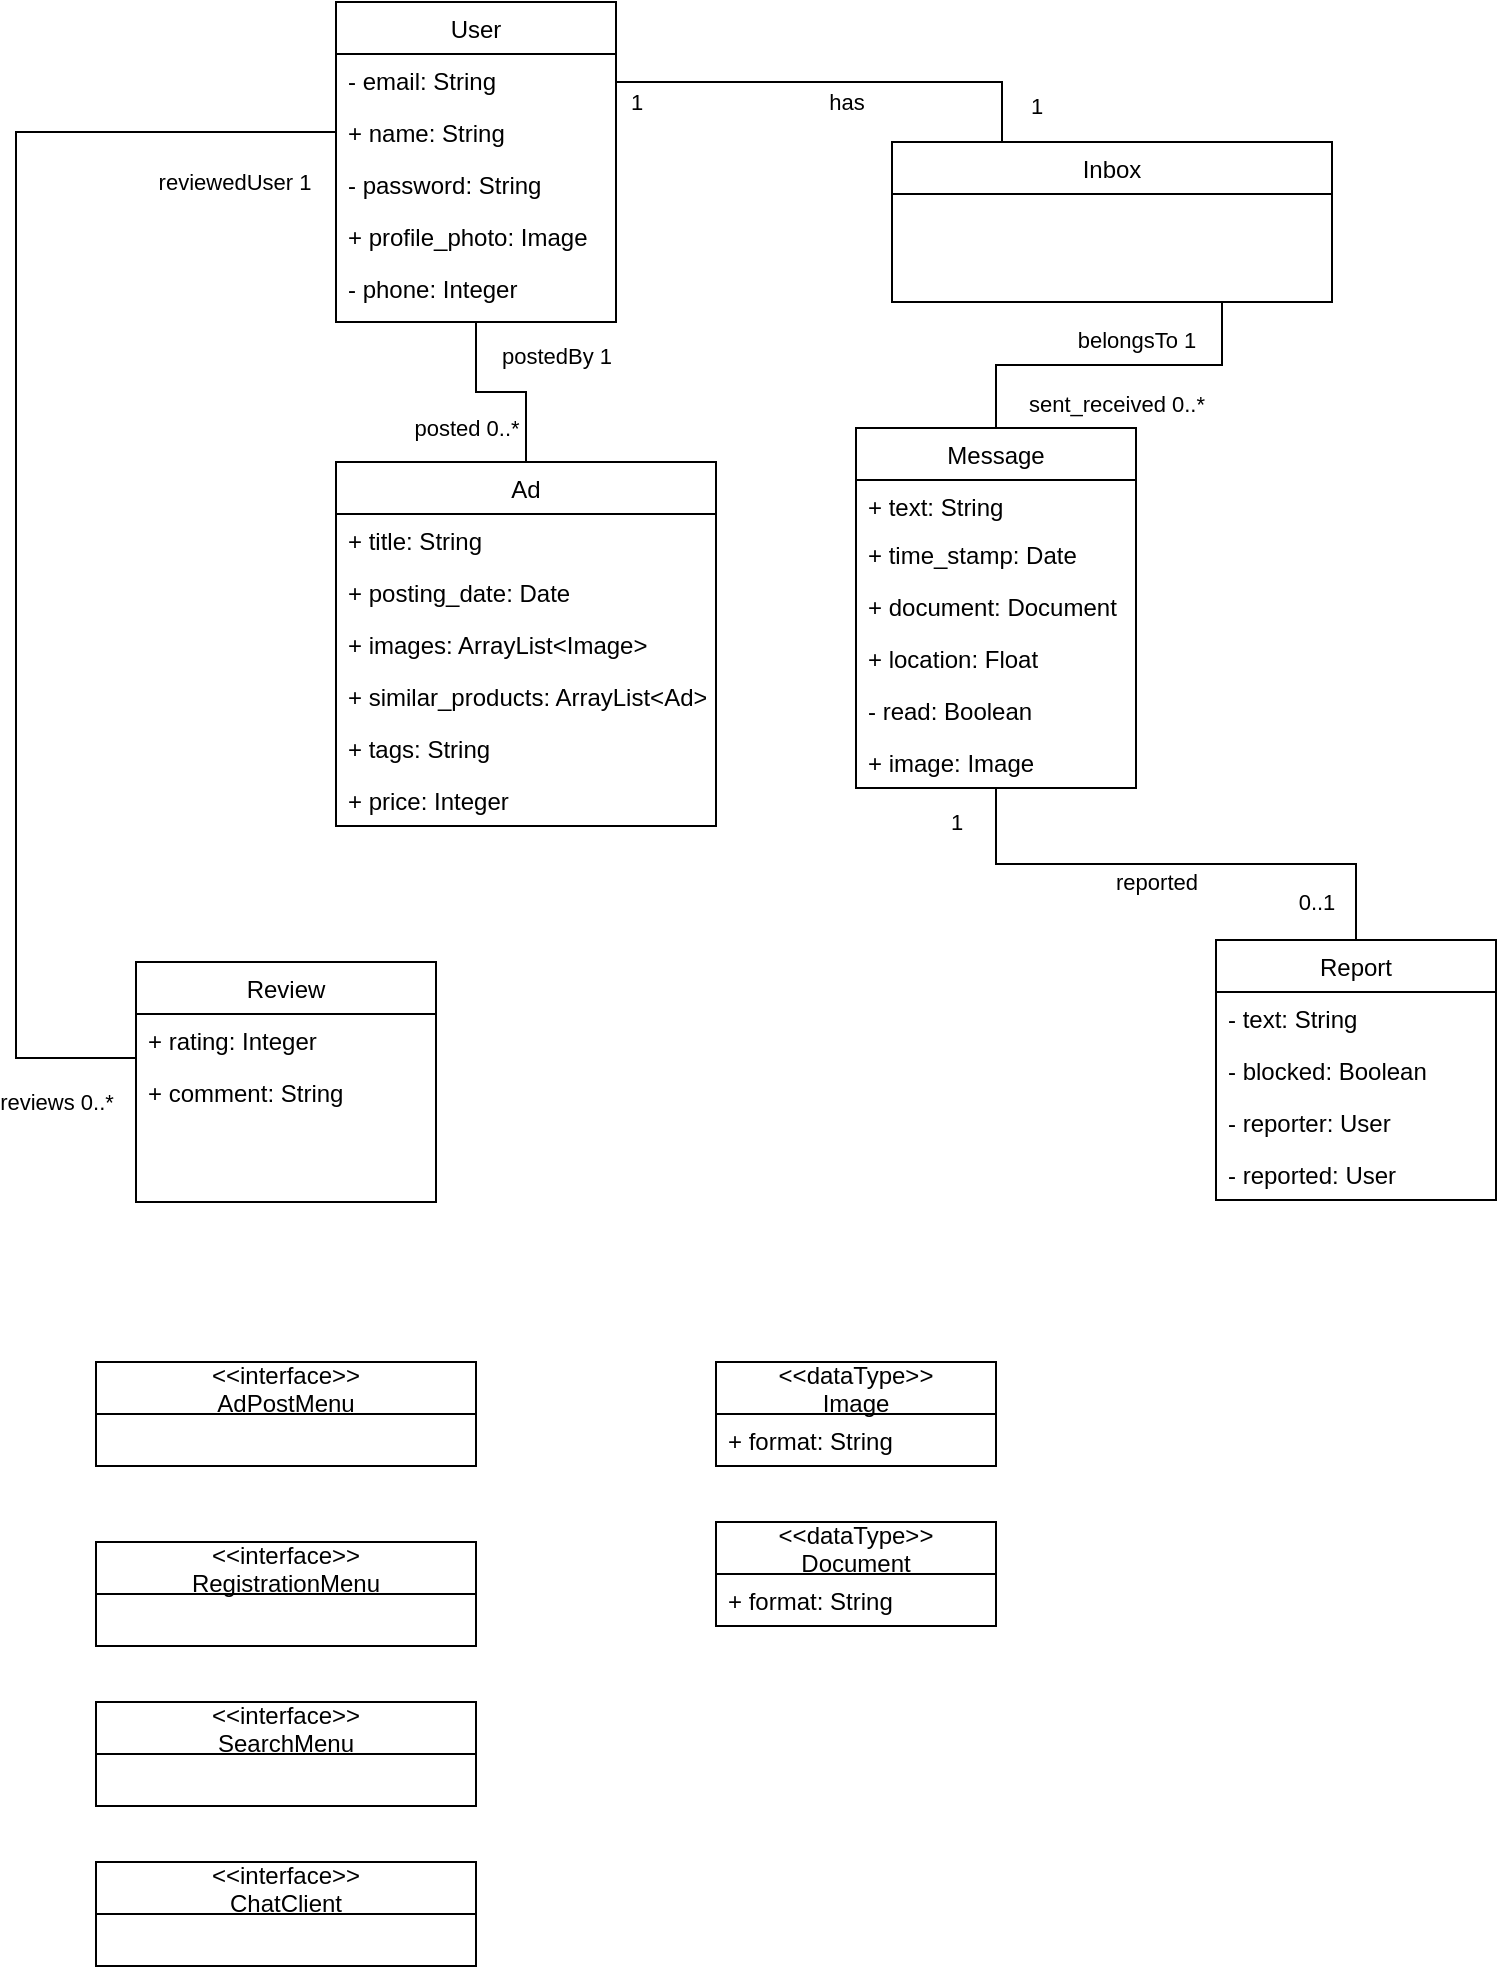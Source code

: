 <mxfile version="14.3.1" type="github">
  <diagram id="C5RBs43oDa-KdzZeNtuy" name="Page-1">
    <mxGraphModel dx="3186" dy="1138" grid="1" gridSize="10" guides="1" tooltips="1" connect="1" arrows="1" fold="1" page="1" pageScale="1" pageWidth="827" pageHeight="1169" math="0" shadow="0">
      <root>
        <mxCell id="WIyWlLk6GJQsqaUBKTNV-0" />
        <mxCell id="WIyWlLk6GJQsqaUBKTNV-1" parent="WIyWlLk6GJQsqaUBKTNV-0" />
        <mxCell id="zkfFHV4jXpPFQw0GAbJ--17" value="Inbox" style="swimlane;fontStyle=0;align=center;verticalAlign=top;childLayout=stackLayout;horizontal=1;startSize=26;horizontalStack=0;resizeParent=1;resizeLast=0;collapsible=1;marginBottom=0;rounded=0;shadow=0;strokeWidth=1;" parent="WIyWlLk6GJQsqaUBKTNV-1" vertex="1">
          <mxGeometry x="508" y="120" width="220" height="80" as="geometry">
            <mxRectangle x="550" y="140" width="160" height="26" as="alternateBounds" />
          </mxGeometry>
        </mxCell>
        <mxCell id="jOKS-pddIqo-Pm2sYot_-8" value="Review" style="swimlane;fontStyle=0;align=center;verticalAlign=top;childLayout=stackLayout;horizontal=1;startSize=26;horizontalStack=0;resizeParent=1;resizeLast=0;collapsible=1;marginBottom=0;rounded=0;shadow=0;strokeWidth=1;" vertex="1" parent="WIyWlLk6GJQsqaUBKTNV-1">
          <mxGeometry x="130" y="530" width="150" height="120" as="geometry">
            <mxRectangle x="340" y="380" width="170" height="26" as="alternateBounds" />
          </mxGeometry>
        </mxCell>
        <mxCell id="jOKS-pddIqo-Pm2sYot_-64" value="+ rating: Integer" style="text;strokeColor=none;fillColor=none;align=left;verticalAlign=top;spacingLeft=4;spacingRight=4;overflow=hidden;rotatable=0;points=[[0,0.5],[1,0.5]];portConstraint=eastwest;" vertex="1" parent="jOKS-pddIqo-Pm2sYot_-8">
          <mxGeometry y="26" width="150" height="26" as="geometry" />
        </mxCell>
        <mxCell id="jOKS-pddIqo-Pm2sYot_-65" value="+ comment: String" style="text;strokeColor=none;fillColor=none;align=left;verticalAlign=top;spacingLeft=4;spacingRight=4;overflow=hidden;rotatable=0;points=[[0,0.5],[1,0.5]];portConstraint=eastwest;" vertex="1" parent="jOKS-pddIqo-Pm2sYot_-8">
          <mxGeometry y="52" width="150" height="26" as="geometry" />
        </mxCell>
        <mxCell id="jOKS-pddIqo-Pm2sYot_-12" style="edgeStyle=orthogonalEdgeStyle;rounded=0;orthogonalLoop=1;jettySize=auto;html=1;exitX=0.25;exitY=0;exitDx=0;exitDy=0;entryX=1;entryY=0.5;entryDx=0;entryDy=0;endArrow=none;endFill=0;" edge="1" parent="WIyWlLk6GJQsqaUBKTNV-1" source="zkfFHV4jXpPFQw0GAbJ--17" target="jOKS-pddIqo-Pm2sYot_-49">
          <mxGeometry relative="1" as="geometry">
            <mxPoint x="508" y="159" as="sourcePoint" />
            <mxPoint x="380" y="154.5" as="targetPoint" />
            <Array as="points">
              <mxPoint x="563" y="90" />
              <mxPoint x="370" y="90" />
            </Array>
          </mxGeometry>
        </mxCell>
        <mxCell id="jOKS-pddIqo-Pm2sYot_-60" value="&lt;div&gt;1&lt;/div&gt;" style="edgeLabel;html=1;align=center;verticalAlign=middle;resizable=0;points=[];" vertex="1" connectable="0" parent="jOKS-pddIqo-Pm2sYot_-12">
          <mxGeometry x="0.603" relative="1" as="geometry">
            <mxPoint x="186" y="12" as="offset" />
          </mxGeometry>
        </mxCell>
        <mxCell id="jOKS-pddIqo-Pm2sYot_-108" value="1" style="edgeLabel;html=1;align=center;verticalAlign=middle;resizable=0;points=[];" vertex="1" connectable="0" parent="jOKS-pddIqo-Pm2sYot_-12">
          <mxGeometry x="0.669" y="1" relative="1" as="geometry">
            <mxPoint x="-6" y="9" as="offset" />
          </mxGeometry>
        </mxCell>
        <mxCell id="jOKS-pddIqo-Pm2sYot_-109" value="has" style="edgeLabel;html=1;align=center;verticalAlign=middle;resizable=0;points=[];" vertex="1" connectable="0" parent="jOKS-pddIqo-Pm2sYot_-12">
          <mxGeometry x="-0.129" y="2" relative="1" as="geometry">
            <mxPoint y="8" as="offset" />
          </mxGeometry>
        </mxCell>
        <mxCell id="jOKS-pddIqo-Pm2sYot_-67" style="edgeStyle=orthogonalEdgeStyle;rounded=0;orthogonalLoop=1;jettySize=auto;html=1;exitX=0.5;exitY=0;exitDx=0;exitDy=0;entryX=0.5;entryY=1;entryDx=0;entryDy=0;endArrow=none;endFill=0;" edge="1" parent="WIyWlLk6GJQsqaUBKTNV-1" source="jOKS-pddIqo-Pm2sYot_-14" target="jOKS-pddIqo-Pm2sYot_-47">
          <mxGeometry relative="1" as="geometry" />
        </mxCell>
        <mxCell id="jOKS-pddIqo-Pm2sYot_-68" value="postedBy 1" style="edgeLabel;html=1;align=center;verticalAlign=middle;resizable=0;points=[];" vertex="1" connectable="0" parent="jOKS-pddIqo-Pm2sYot_-67">
          <mxGeometry x="0.657" y="-2" relative="1" as="geometry">
            <mxPoint x="38" as="offset" />
          </mxGeometry>
        </mxCell>
        <mxCell id="jOKS-pddIqo-Pm2sYot_-69" value="posted 0..*" style="edgeLabel;html=1;align=center;verticalAlign=middle;resizable=0;points=[];" vertex="1" connectable="0" parent="jOKS-pddIqo-Pm2sYot_-67">
          <mxGeometry x="-0.629" y="-1" relative="1" as="geometry">
            <mxPoint x="-31" as="offset" />
          </mxGeometry>
        </mxCell>
        <mxCell id="jOKS-pddIqo-Pm2sYot_-14" value="Ad" style="swimlane;fontStyle=0;childLayout=stackLayout;horizontal=1;startSize=26;fillColor=none;horizontalStack=0;resizeParent=1;resizeParentMax=0;resizeLast=0;collapsible=1;marginBottom=0;" vertex="1" parent="WIyWlLk6GJQsqaUBKTNV-1">
          <mxGeometry x="230" y="280" width="190" height="182" as="geometry" />
        </mxCell>
        <mxCell id="jOKS-pddIqo-Pm2sYot_-30" value="+ title: String" style="text;strokeColor=none;fillColor=none;align=left;verticalAlign=top;spacingLeft=4;spacingRight=4;overflow=hidden;rotatable=0;points=[[0,0.5],[1,0.5]];portConstraint=eastwest;" vertex="1" parent="jOKS-pddIqo-Pm2sYot_-14">
          <mxGeometry y="26" width="190" height="26" as="geometry" />
        </mxCell>
        <mxCell id="jOKS-pddIqo-Pm2sYot_-15" value="+ posting_date: Date" style="text;strokeColor=none;fillColor=none;align=left;verticalAlign=top;spacingLeft=4;spacingRight=4;overflow=hidden;rotatable=0;points=[[0,0.5],[1,0.5]];portConstraint=eastwest;" vertex="1" parent="jOKS-pddIqo-Pm2sYot_-14">
          <mxGeometry y="52" width="190" height="26" as="geometry" />
        </mxCell>
        <mxCell id="jOKS-pddIqo-Pm2sYot_-16" value="+ images: ArrayList&lt;Image&gt;" style="text;strokeColor=none;fillColor=none;align=left;verticalAlign=top;spacingLeft=4;spacingRight=4;overflow=hidden;rotatable=0;points=[[0,0.5],[1,0.5]];portConstraint=eastwest;" vertex="1" parent="jOKS-pddIqo-Pm2sYot_-14">
          <mxGeometry y="78" width="190" height="26" as="geometry" />
        </mxCell>
        <mxCell id="jOKS-pddIqo-Pm2sYot_-53" value="+ similar_products: ArrayList&lt;Ad&gt;" style="text;strokeColor=none;fillColor=none;align=left;verticalAlign=top;spacingLeft=4;spacingRight=4;overflow=hidden;rotatable=0;points=[[0,0.5],[1,0.5]];portConstraint=eastwest;" vertex="1" parent="jOKS-pddIqo-Pm2sYot_-14">
          <mxGeometry y="104" width="190" height="26" as="geometry" />
        </mxCell>
        <mxCell id="jOKS-pddIqo-Pm2sYot_-29" value="+ tags: String" style="text;strokeColor=none;fillColor=none;align=left;verticalAlign=top;spacingLeft=4;spacingRight=4;overflow=hidden;rotatable=0;points=[[0,0.5],[1,0.5]];portConstraint=eastwest;" vertex="1" parent="jOKS-pddIqo-Pm2sYot_-14">
          <mxGeometry y="130" width="190" height="26" as="geometry" />
        </mxCell>
        <mxCell id="jOKS-pddIqo-Pm2sYot_-17" value="+ price: Integer" style="text;strokeColor=none;fillColor=none;align=left;verticalAlign=top;spacingLeft=4;spacingRight=4;overflow=hidden;rotatable=0;points=[[0,0.5],[1,0.5]];portConstraint=eastwest;" vertex="1" parent="jOKS-pddIqo-Pm2sYot_-14">
          <mxGeometry y="156" width="190" height="26" as="geometry" />
        </mxCell>
        <mxCell id="jOKS-pddIqo-Pm2sYot_-57" style="edgeStyle=orthogonalEdgeStyle;rounded=0;orthogonalLoop=1;jettySize=auto;html=1;exitX=0.5;exitY=0;exitDx=0;exitDy=0;entryX=0.75;entryY=1;entryDx=0;entryDy=0;endArrow=none;endFill=0;" edge="1" parent="WIyWlLk6GJQsqaUBKTNV-1" source="jOKS-pddIqo-Pm2sYot_-23" target="zkfFHV4jXpPFQw0GAbJ--17">
          <mxGeometry relative="1" as="geometry" />
        </mxCell>
        <mxCell id="jOKS-pddIqo-Pm2sYot_-58" value="belongsTo 1" style="edgeLabel;html=1;align=center;verticalAlign=middle;resizable=0;points=[];" vertex="1" connectable="0" parent="jOKS-pddIqo-Pm2sYot_-57">
          <mxGeometry x="0.791" y="-2" relative="1" as="geometry">
            <mxPoint x="-45" as="offset" />
          </mxGeometry>
        </mxCell>
        <mxCell id="jOKS-pddIqo-Pm2sYot_-59" value="sent_received 0..*" style="edgeLabel;html=1;align=center;verticalAlign=middle;resizable=0;points=[];" vertex="1" connectable="0" parent="jOKS-pddIqo-Pm2sYot_-57">
          <mxGeometry x="-0.788" y="-2" relative="1" as="geometry">
            <mxPoint x="58" y="6" as="offset" />
          </mxGeometry>
        </mxCell>
        <mxCell id="jOKS-pddIqo-Pm2sYot_-23" value="Message" style="swimlane;fontStyle=0;childLayout=stackLayout;horizontal=1;startSize=26;fillColor=none;horizontalStack=0;resizeParent=1;resizeParentMax=0;resizeLast=0;collapsible=1;marginBottom=0;" vertex="1" parent="WIyWlLk6GJQsqaUBKTNV-1">
          <mxGeometry x="490" y="263" width="140" height="180" as="geometry" />
        </mxCell>
        <mxCell id="jOKS-pddIqo-Pm2sYot_-24" value="+ text: String" style="text;strokeColor=none;fillColor=none;align=left;verticalAlign=top;spacingLeft=4;spacingRight=4;overflow=hidden;rotatable=0;points=[[0,0.5],[1,0.5]];portConstraint=eastwest;" vertex="1" parent="jOKS-pddIqo-Pm2sYot_-23">
          <mxGeometry y="26" width="140" height="24" as="geometry" />
        </mxCell>
        <mxCell id="jOKS-pddIqo-Pm2sYot_-25" value="+ time_stamp: Date" style="text;strokeColor=none;fillColor=none;align=left;verticalAlign=top;spacingLeft=4;spacingRight=4;overflow=hidden;rotatable=0;points=[[0,0.5],[1,0.5]];portConstraint=eastwest;" vertex="1" parent="jOKS-pddIqo-Pm2sYot_-23">
          <mxGeometry y="50" width="140" height="26" as="geometry" />
        </mxCell>
        <mxCell id="jOKS-pddIqo-Pm2sYot_-54" value="+ document: Document" style="text;strokeColor=none;fillColor=none;align=left;verticalAlign=top;spacingLeft=4;spacingRight=4;overflow=hidden;rotatable=0;points=[[0,0.5],[1,0.5]];portConstraint=eastwest;" vertex="1" parent="jOKS-pddIqo-Pm2sYot_-23">
          <mxGeometry y="76" width="140" height="26" as="geometry" />
        </mxCell>
        <mxCell id="jOKS-pddIqo-Pm2sYot_-33" value="+ location: Float" style="text;strokeColor=none;fillColor=none;align=left;verticalAlign=top;spacingLeft=4;spacingRight=4;overflow=hidden;rotatable=0;points=[[0,0.5],[1,0.5]];portConstraint=eastwest;" vertex="1" parent="jOKS-pddIqo-Pm2sYot_-23">
          <mxGeometry y="102" width="140" height="26" as="geometry" />
        </mxCell>
        <mxCell id="jOKS-pddIqo-Pm2sYot_-32" value="- read: Boolean" style="text;strokeColor=none;fillColor=none;align=left;verticalAlign=top;spacingLeft=4;spacingRight=4;overflow=hidden;rotatable=0;points=[[0,0.5],[1,0.5]];portConstraint=eastwest;" vertex="1" parent="jOKS-pddIqo-Pm2sYot_-23">
          <mxGeometry y="128" width="140" height="26" as="geometry" />
        </mxCell>
        <mxCell id="jOKS-pddIqo-Pm2sYot_-56" value="+ image: Image" style="text;strokeColor=none;fillColor=none;align=left;verticalAlign=top;spacingLeft=4;spacingRight=4;overflow=hidden;rotatable=0;points=[[0,0.5],[1,0.5]];portConstraint=eastwest;" vertex="1" parent="jOKS-pddIqo-Pm2sYot_-23">
          <mxGeometry y="154" width="140" height="26" as="geometry" />
        </mxCell>
        <mxCell id="jOKS-pddIqo-Pm2sYot_-70" style="edgeStyle=orthogonalEdgeStyle;rounded=0;orthogonalLoop=1;jettySize=auto;html=1;exitX=0.5;exitY=0;exitDx=0;exitDy=0;entryX=0.5;entryY=1;entryDx=0;entryDy=0;endArrow=none;endFill=0;" edge="1" parent="WIyWlLk6GJQsqaUBKTNV-1" source="jOKS-pddIqo-Pm2sYot_-34" target="jOKS-pddIqo-Pm2sYot_-23">
          <mxGeometry relative="1" as="geometry" />
        </mxCell>
        <mxCell id="jOKS-pddIqo-Pm2sYot_-73" value="0..1" style="edgeLabel;html=1;align=center;verticalAlign=middle;resizable=0;points=[];" vertex="1" connectable="0" parent="jOKS-pddIqo-Pm2sYot_-70">
          <mxGeometry x="-0.475" relative="1" as="geometry">
            <mxPoint x="9" y="19" as="offset" />
          </mxGeometry>
        </mxCell>
        <mxCell id="jOKS-pddIqo-Pm2sYot_-106" value="1" style="edgeLabel;html=1;align=center;verticalAlign=middle;resizable=0;points=[];" vertex="1" connectable="0" parent="jOKS-pddIqo-Pm2sYot_-70">
          <mxGeometry x="0.938" relative="1" as="geometry">
            <mxPoint x="-20" y="9" as="offset" />
          </mxGeometry>
        </mxCell>
        <mxCell id="jOKS-pddIqo-Pm2sYot_-107" value="reported" style="edgeLabel;html=1;align=center;verticalAlign=middle;resizable=0;points=[];" vertex="1" connectable="0" parent="jOKS-pddIqo-Pm2sYot_-70">
          <mxGeometry x="-0.039" y="3" relative="1" as="geometry">
            <mxPoint x="-15" y="6" as="offset" />
          </mxGeometry>
        </mxCell>
        <mxCell id="jOKS-pddIqo-Pm2sYot_-34" value="Report" style="swimlane;fontStyle=0;childLayout=stackLayout;horizontal=1;startSize=26;fillColor=none;horizontalStack=0;resizeParent=1;resizeParentMax=0;resizeLast=0;collapsible=1;marginBottom=0;" vertex="1" parent="WIyWlLk6GJQsqaUBKTNV-1">
          <mxGeometry x="670" y="519" width="140" height="130" as="geometry" />
        </mxCell>
        <mxCell id="jOKS-pddIqo-Pm2sYot_-35" value="- text: String" style="text;strokeColor=none;fillColor=none;align=left;verticalAlign=top;spacingLeft=4;spacingRight=4;overflow=hidden;rotatable=0;points=[[0,0.5],[1,0.5]];portConstraint=eastwest;" vertex="1" parent="jOKS-pddIqo-Pm2sYot_-34">
          <mxGeometry y="26" width="140" height="26" as="geometry" />
        </mxCell>
        <mxCell id="jOKS-pddIqo-Pm2sYot_-36" value="- blocked: Boolean" style="text;strokeColor=none;fillColor=none;align=left;verticalAlign=top;spacingLeft=4;spacingRight=4;overflow=hidden;rotatable=0;points=[[0,0.5],[1,0.5]];portConstraint=eastwest;" vertex="1" parent="jOKS-pddIqo-Pm2sYot_-34">
          <mxGeometry y="52" width="140" height="26" as="geometry" />
        </mxCell>
        <mxCell id="jOKS-pddIqo-Pm2sYot_-38" value="- reporter: User" style="text;strokeColor=none;fillColor=none;align=left;verticalAlign=top;spacingLeft=4;spacingRight=4;overflow=hidden;rotatable=0;points=[[0,0.5],[1,0.5]];portConstraint=eastwest;" vertex="1" parent="jOKS-pddIqo-Pm2sYot_-34">
          <mxGeometry y="78" width="140" height="26" as="geometry" />
        </mxCell>
        <mxCell id="jOKS-pddIqo-Pm2sYot_-37" value="- reported: User" style="text;strokeColor=none;fillColor=none;align=left;verticalAlign=top;spacingLeft=4;spacingRight=4;overflow=hidden;rotatable=0;points=[[0,0.5],[1,0.5]];portConstraint=eastwest;" vertex="1" parent="jOKS-pddIqo-Pm2sYot_-34">
          <mxGeometry y="104" width="140" height="26" as="geometry" />
        </mxCell>
        <mxCell id="jOKS-pddIqo-Pm2sYot_-47" value="User" style="swimlane;fontStyle=0;childLayout=stackLayout;horizontal=1;startSize=26;fillColor=none;horizontalStack=0;resizeParent=1;resizeParentMax=0;resizeLast=0;collapsible=1;marginBottom=0;" vertex="1" parent="WIyWlLk6GJQsqaUBKTNV-1">
          <mxGeometry x="230" y="50" width="140" height="160" as="geometry" />
        </mxCell>
        <mxCell id="jOKS-pddIqo-Pm2sYot_-48" value="- email: String" style="text;strokeColor=none;fillColor=none;align=left;verticalAlign=top;spacingLeft=4;spacingRight=4;overflow=hidden;rotatable=0;points=[[0,0.5],[1,0.5]];portConstraint=eastwest;" vertex="1" parent="jOKS-pddIqo-Pm2sYot_-47">
          <mxGeometry y="26" width="140" height="26" as="geometry" />
        </mxCell>
        <mxCell id="jOKS-pddIqo-Pm2sYot_-49" value="+ name: String" style="text;strokeColor=none;fillColor=none;align=left;verticalAlign=top;spacingLeft=4;spacingRight=4;overflow=hidden;rotatable=0;points=[[0,0.5],[1,0.5]];portConstraint=eastwest;" vertex="1" parent="jOKS-pddIqo-Pm2sYot_-47">
          <mxGeometry y="52" width="140" height="26" as="geometry" />
        </mxCell>
        <mxCell id="jOKS-pddIqo-Pm2sYot_-50" value="- password: String" style="text;strokeColor=none;fillColor=none;align=left;verticalAlign=top;spacingLeft=4;spacingRight=4;overflow=hidden;rotatable=0;points=[[0,0.5],[1,0.5]];portConstraint=eastwest;" vertex="1" parent="jOKS-pddIqo-Pm2sYot_-47">
          <mxGeometry y="78" width="140" height="26" as="geometry" />
        </mxCell>
        <mxCell id="jOKS-pddIqo-Pm2sYot_-52" value="+ profile_photo: Image" style="text;strokeColor=none;fillColor=none;align=left;verticalAlign=top;spacingLeft=4;spacingRight=4;overflow=hidden;rotatable=0;points=[[0,0.5],[1,0.5]];portConstraint=eastwest;" vertex="1" parent="jOKS-pddIqo-Pm2sYot_-47">
          <mxGeometry y="104" width="140" height="26" as="geometry" />
        </mxCell>
        <mxCell id="jOKS-pddIqo-Pm2sYot_-51" value="- phone: Integer" style="text;strokeColor=none;fillColor=none;align=left;verticalAlign=top;spacingLeft=4;spacingRight=4;overflow=hidden;rotatable=0;points=[[0,0.5],[1,0.5]];portConstraint=eastwest;" vertex="1" parent="jOKS-pddIqo-Pm2sYot_-47">
          <mxGeometry y="130" width="140" height="30" as="geometry" />
        </mxCell>
        <mxCell id="jOKS-pddIqo-Pm2sYot_-62" style="edgeStyle=orthogonalEdgeStyle;rounded=0;orthogonalLoop=1;jettySize=auto;html=1;exitX=0;exitY=0.5;exitDx=0;exitDy=0;entryX=0;entryY=0.5;entryDx=0;entryDy=0;endArrow=none;endFill=0;" edge="1" parent="WIyWlLk6GJQsqaUBKTNV-1" target="jOKS-pddIqo-Pm2sYot_-49">
          <mxGeometry relative="1" as="geometry">
            <mxPoint x="130" y="578" as="sourcePoint" />
            <Array as="points">
              <mxPoint x="70" y="578" />
              <mxPoint x="70" y="115" />
            </Array>
          </mxGeometry>
        </mxCell>
        <mxCell id="jOKS-pddIqo-Pm2sYot_-63" value="reviewedUser 1" style="edgeLabel;html=1;align=center;verticalAlign=middle;resizable=0;points=[];" vertex="1" connectable="0" parent="jOKS-pddIqo-Pm2sYot_-62">
          <mxGeometry x="0.851" y="-2" relative="1" as="geometry">
            <mxPoint y="23" as="offset" />
          </mxGeometry>
        </mxCell>
        <mxCell id="jOKS-pddIqo-Pm2sYot_-66" value="reviews 0..*" style="edgeLabel;html=1;align=center;verticalAlign=middle;resizable=0;points=[];" vertex="1" connectable="0" parent="jOKS-pddIqo-Pm2sYot_-62">
          <mxGeometry x="-0.912" y="1" relative="1" as="geometry">
            <mxPoint x="-10" y="21" as="offset" />
          </mxGeometry>
        </mxCell>
        <mxCell id="jOKS-pddIqo-Pm2sYot_-75" value="&lt;&lt;dataType&gt;&gt;&#xa;Image" style="swimlane;fontStyle=0;childLayout=stackLayout;horizontal=1;startSize=26;fillColor=none;horizontalStack=0;resizeParent=1;resizeParentMax=0;resizeLast=0;collapsible=1;marginBottom=0;" vertex="1" parent="WIyWlLk6GJQsqaUBKTNV-1">
          <mxGeometry x="420" y="730" width="140" height="52" as="geometry" />
        </mxCell>
        <mxCell id="jOKS-pddIqo-Pm2sYot_-76" value="+ format: String" style="text;strokeColor=none;fillColor=none;align=left;verticalAlign=top;spacingLeft=4;spacingRight=4;overflow=hidden;rotatable=0;points=[[0,0.5],[1,0.5]];portConstraint=eastwest;" vertex="1" parent="jOKS-pddIqo-Pm2sYot_-75">
          <mxGeometry y="26" width="140" height="26" as="geometry" />
        </mxCell>
        <mxCell id="jOKS-pddIqo-Pm2sYot_-79" value="&lt;&lt;dataType&gt;&gt;&#xa;Document" style="swimlane;fontStyle=0;childLayout=stackLayout;horizontal=1;startSize=26;fillColor=none;horizontalStack=0;resizeParent=1;resizeParentMax=0;resizeLast=0;collapsible=1;marginBottom=0;" vertex="1" parent="WIyWlLk6GJQsqaUBKTNV-1">
          <mxGeometry x="420" y="810" width="140" height="52" as="geometry" />
        </mxCell>
        <mxCell id="jOKS-pddIqo-Pm2sYot_-80" value="+ format: String" style="text;strokeColor=none;fillColor=none;align=left;verticalAlign=top;spacingLeft=4;spacingRight=4;overflow=hidden;rotatable=0;points=[[0,0.5],[1,0.5]];portConstraint=eastwest;" vertex="1" parent="jOKS-pddIqo-Pm2sYot_-79">
          <mxGeometry y="26" width="140" height="26" as="geometry" />
        </mxCell>
        <mxCell id="jOKS-pddIqo-Pm2sYot_-81" value="&lt;&lt;interface&gt;&gt;&#xa;SearchMenu" style="swimlane;fontStyle=0;childLayout=stackLayout;horizontal=1;startSize=26;fillColor=none;horizontalStack=0;resizeParent=1;resizeParentMax=0;resizeLast=0;collapsible=1;marginBottom=0;" vertex="1" parent="WIyWlLk6GJQsqaUBKTNV-1">
          <mxGeometry x="110" y="900" width="190" height="52" as="geometry" />
        </mxCell>
        <mxCell id="jOKS-pddIqo-Pm2sYot_-100" value="&lt;&lt;interface&gt;&gt;&#xa;RegistrationMenu" style="swimlane;fontStyle=0;childLayout=stackLayout;horizontal=1;startSize=26;fillColor=none;horizontalStack=0;resizeParent=1;resizeParentMax=0;resizeLast=0;collapsible=1;marginBottom=0;" vertex="1" parent="WIyWlLk6GJQsqaUBKTNV-1">
          <mxGeometry x="110" y="820" width="190" height="52" as="geometry" />
        </mxCell>
        <mxCell id="jOKS-pddIqo-Pm2sYot_-102" value="&lt;&lt;interface&gt;&gt;&#xa;AdPostMenu" style="swimlane;fontStyle=0;childLayout=stackLayout;horizontal=1;startSize=26;fillColor=none;horizontalStack=0;resizeParent=1;resizeParentMax=0;resizeLast=0;collapsible=1;marginBottom=0;" vertex="1" parent="WIyWlLk6GJQsqaUBKTNV-1">
          <mxGeometry x="110" y="730" width="190" height="52" as="geometry" />
        </mxCell>
        <mxCell id="jOKS-pddIqo-Pm2sYot_-104" value="&lt;&lt;interface&gt;&gt;&#xa;ChatClient" style="swimlane;fontStyle=0;childLayout=stackLayout;horizontal=1;startSize=26;fillColor=none;horizontalStack=0;resizeParent=1;resizeParentMax=0;resizeLast=0;collapsible=1;marginBottom=0;" vertex="1" parent="WIyWlLk6GJQsqaUBKTNV-1">
          <mxGeometry x="110" y="980" width="190" height="52" as="geometry" />
        </mxCell>
      </root>
    </mxGraphModel>
  </diagram>
</mxfile>
